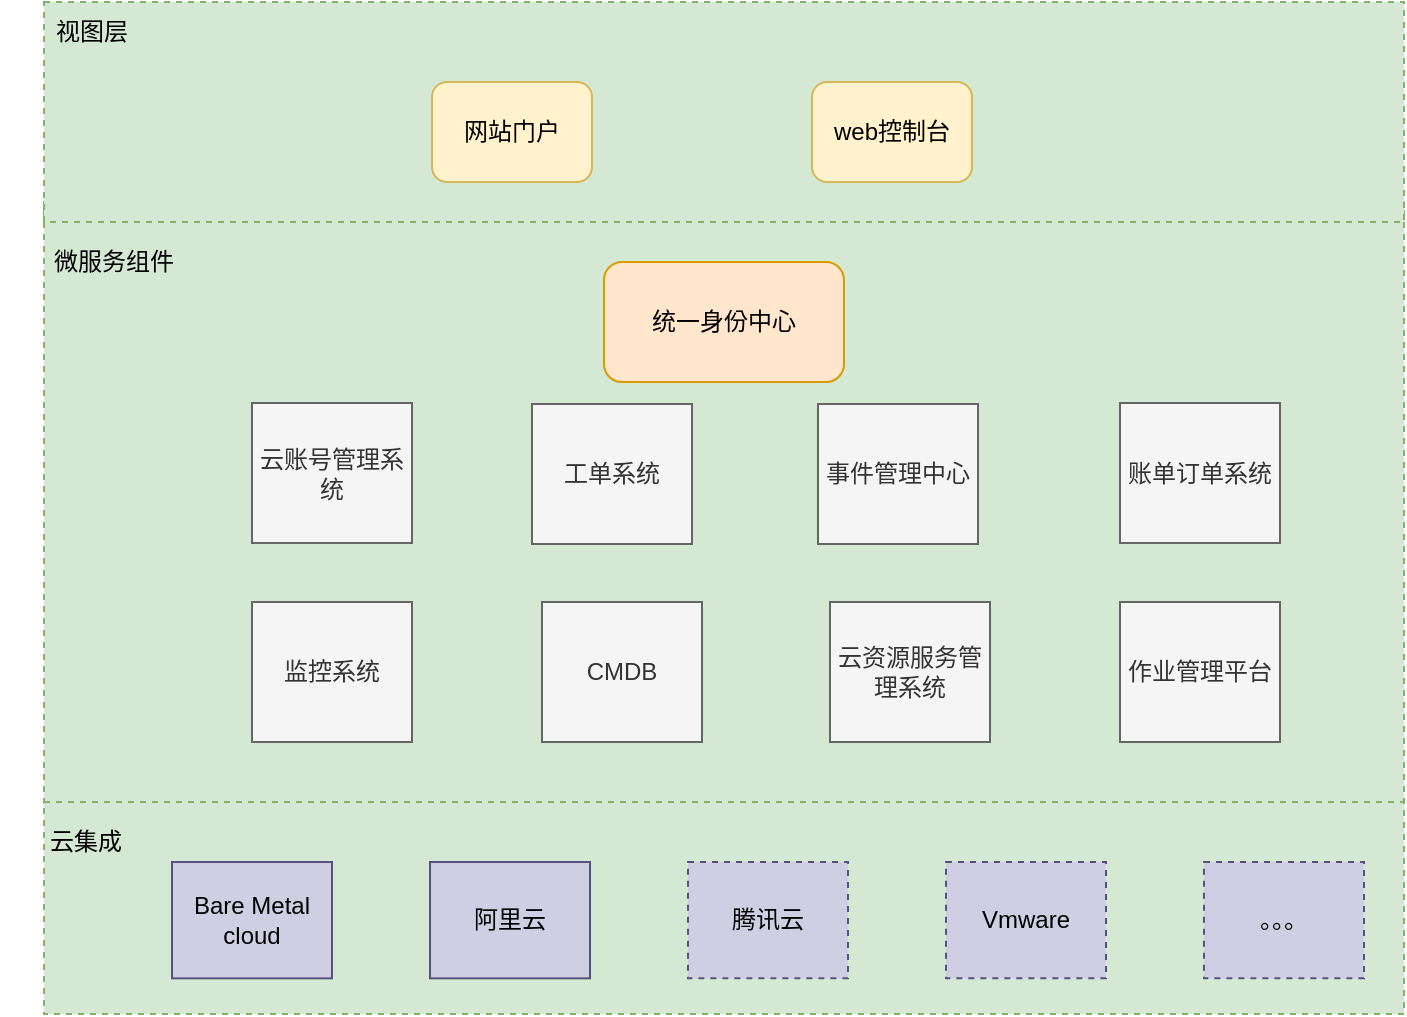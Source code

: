 <mxfile version="13.6.2" type="device"><diagram id="5B_QMz30v_xU8B68D7Yc" name="第 1 页"><mxGraphModel dx="1422" dy="822" grid="1" gridSize="10" guides="1" tooltips="1" connect="1" arrows="1" fold="1" page="1" pageScale="1" pageWidth="827" pageHeight="1169" math="0" shadow="0"><root><mxCell id="0"/><mxCell id="1" parent="0"/><mxCell id="iv-bA3lNIXNQANrM6usr-1" value="" style="rounded=0;whiteSpace=wrap;html=1;dashed=1;fillColor=#d5e8d4;strokeColor=#82b366;" vertex="1" parent="1"><mxGeometry x="36" y="440" width="680" height="304.5" as="geometry"/></mxCell><mxCell id="iv-bA3lNIXNQANrM6usr-2" value="" style="rounded=0;whiteSpace=wrap;html=1;dashed=1;fillColor=#d5e8d4;strokeColor=#82b366;" vertex="1" parent="1"><mxGeometry x="36" y="740" width="680" height="106" as="geometry"/></mxCell><mxCell id="iv-bA3lNIXNQANrM6usr-8" value="云集成" style="text;html=1;strokeColor=none;fillColor=none;align=center;verticalAlign=middle;whiteSpace=wrap;rounded=0;dashed=1;" vertex="1" parent="1"><mxGeometry x="14" y="744.5" width="86" height="30" as="geometry"/></mxCell><mxCell id="iv-bA3lNIXNQANrM6usr-37" value="微服务组件" style="text;html=1;strokeColor=none;fillColor=none;align=center;verticalAlign=middle;whiteSpace=wrap;rounded=0;" vertex="1" parent="1"><mxGeometry x="36" y="460" width="70" height="20" as="geometry"/></mxCell><mxCell id="iv-bA3lNIXNQANrM6usr-14" value="云资源服务管理系统" style="rounded=0;whiteSpace=wrap;html=1;fillColor=#f5f5f5;strokeColor=#666666;fontColor=#333333;" vertex="1" parent="1"><mxGeometry x="429" y="640" width="80" height="70" as="geometry"/></mxCell><mxCell id="iv-bA3lNIXNQANrM6usr-16" value="作业管理平台" style="rounded=0;whiteSpace=wrap;html=1;fillColor=#f5f5f5;strokeColor=#666666;fontColor=#333333;" vertex="1" parent="1"><mxGeometry x="574" y="640" width="80" height="70" as="geometry"/></mxCell><mxCell id="iv-bA3lNIXNQANrM6usr-19" value="CMDB" style="rounded=0;whiteSpace=wrap;html=1;fillColor=#f5f5f5;strokeColor=#666666;fontColor=#333333;" vertex="1" parent="1"><mxGeometry x="285" y="640" width="80" height="70" as="geometry"/></mxCell><mxCell id="iv-bA3lNIXNQANrM6usr-24" value="监控系统" style="rounded=0;whiteSpace=wrap;html=1;fillColor=#f5f5f5;strokeColor=#666666;fontColor=#333333;" vertex="1" parent="1"><mxGeometry x="140" y="640" width="80" height="70" as="geometry"/></mxCell><mxCell id="iv-bA3lNIXNQANrM6usr-71" value="" style="rounded=0;whiteSpace=wrap;html=1;fillColor=#d5e8d4;strokeColor=#82b366;dashed=1;" vertex="1" parent="1"><mxGeometry x="36" y="340" width="680" height="110" as="geometry"/></mxCell><mxCell id="iv-bA3lNIXNQANrM6usr-77" value="统一身份中心" style="rounded=1;whiteSpace=wrap;html=1;fillColor=#ffe6cc;strokeColor=#d79b00;" vertex="1" parent="1"><mxGeometry x="316" y="470" width="120" height="60" as="geometry"/></mxCell><mxCell id="iv-bA3lNIXNQANrM6usr-78" value="" style="group;dashed=1;" vertex="1" connectable="0" parent="1"><mxGeometry x="100" y="770" width="596" height="58.18" as="geometry"/></mxCell><mxCell id="iv-bA3lNIXNQANrM6usr-3" value="Bare Metal cloud" style="whiteSpace=wrap;html=1;aspect=fixed;fillColor=#d0cee2;strokeColor=#56517e;" vertex="1" parent="iv-bA3lNIXNQANrM6usr-78"><mxGeometry width="80" height="58.18" as="geometry"/></mxCell><mxCell id="iv-bA3lNIXNQANrM6usr-4" value="阿里云" style="whiteSpace=wrap;html=1;aspect=fixed;fillColor=#d0cee2;strokeColor=#56517e;" vertex="1" parent="iv-bA3lNIXNQANrM6usr-78"><mxGeometry x="129" width="80" height="58.18" as="geometry"/></mxCell><mxCell id="iv-bA3lNIXNQANrM6usr-5" value="腾讯云" style="whiteSpace=wrap;html=1;aspect=fixed;fillColor=#d0cee2;strokeColor=#56517e;dashed=1;" vertex="1" parent="iv-bA3lNIXNQANrM6usr-78"><mxGeometry x="258" width="80" height="58.18" as="geometry"/></mxCell><mxCell id="iv-bA3lNIXNQANrM6usr-6" value="Vmware" style="whiteSpace=wrap;html=1;aspect=fixed;fillColor=#d0cee2;strokeColor=#56517e;dashed=1;" vertex="1" parent="iv-bA3lNIXNQANrM6usr-78"><mxGeometry x="387" width="80" height="58.18" as="geometry"/></mxCell><mxCell id="iv-bA3lNIXNQANrM6usr-7" value="。。。" style="whiteSpace=wrap;html=1;aspect=fixed;fillColor=#d0cee2;strokeColor=#56517e;dashed=1;" vertex="1" parent="iv-bA3lNIXNQANrM6usr-78"><mxGeometry x="516" width="80" height="58.18" as="geometry"/></mxCell><mxCell id="iv-bA3lNIXNQANrM6usr-79" value="视图层" style="text;html=1;strokeColor=none;fillColor=none;align=center;verticalAlign=middle;whiteSpace=wrap;rounded=0;" vertex="1" parent="1"><mxGeometry x="40" y="345" width="40" height="20" as="geometry"/></mxCell><mxCell id="iv-bA3lNIXNQANrM6usr-80" value="网站门户" style="rounded=1;whiteSpace=wrap;html=1;fillColor=#fff2cc;strokeColor=#d6b656;" vertex="1" parent="1"><mxGeometry x="230" y="380" width="80" height="50" as="geometry"/></mxCell><mxCell id="iv-bA3lNIXNQANrM6usr-81" value="web控制台" style="rounded=1;whiteSpace=wrap;html=1;fillColor=#fff2cc;strokeColor=#d6b656;" vertex="1" parent="1"><mxGeometry x="420" y="380" width="80" height="50" as="geometry"/></mxCell><mxCell id="iv-bA3lNIXNQANrM6usr-82" value="" style="group" vertex="1" connectable="0" parent="1"><mxGeometry x="140" y="540.5" width="514" height="70.5" as="geometry"/></mxCell><mxCell id="iv-bA3lNIXNQANrM6usr-15" value="账单订单系统" style="rounded=0;whiteSpace=wrap;html=1;fillColor=#f5f5f5;strokeColor=#666666;fontColor=#333333;" vertex="1" parent="iv-bA3lNIXNQANrM6usr-82"><mxGeometry x="434" width="80" height="70" as="geometry"/></mxCell><mxCell id="iv-bA3lNIXNQANrM6usr-10" value="事件管理中心" style="rounded=0;whiteSpace=wrap;html=1;fillColor=#f5f5f5;strokeColor=#666666;fontColor=#333333;" vertex="1" parent="iv-bA3lNIXNQANrM6usr-82"><mxGeometry x="283" y="0.5" width="80" height="70" as="geometry"/></mxCell><mxCell id="iv-bA3lNIXNQANrM6usr-23" value="云账号管理系统" style="rounded=0;whiteSpace=wrap;html=1;fillColor=#f5f5f5;strokeColor=#666666;fontColor=#333333;" vertex="1" parent="iv-bA3lNIXNQANrM6usr-82"><mxGeometry width="80" height="70" as="geometry"/></mxCell><mxCell id="iv-bA3lNIXNQANrM6usr-32" value="工单系统" style="rounded=0;whiteSpace=wrap;html=1;fillColor=#f5f5f5;strokeColor=#666666;fontColor=#333333;" vertex="1" parent="iv-bA3lNIXNQANrM6usr-82"><mxGeometry x="140" y="0.5" width="80" height="70" as="geometry"/></mxCell></root></mxGraphModel></diagram></mxfile>